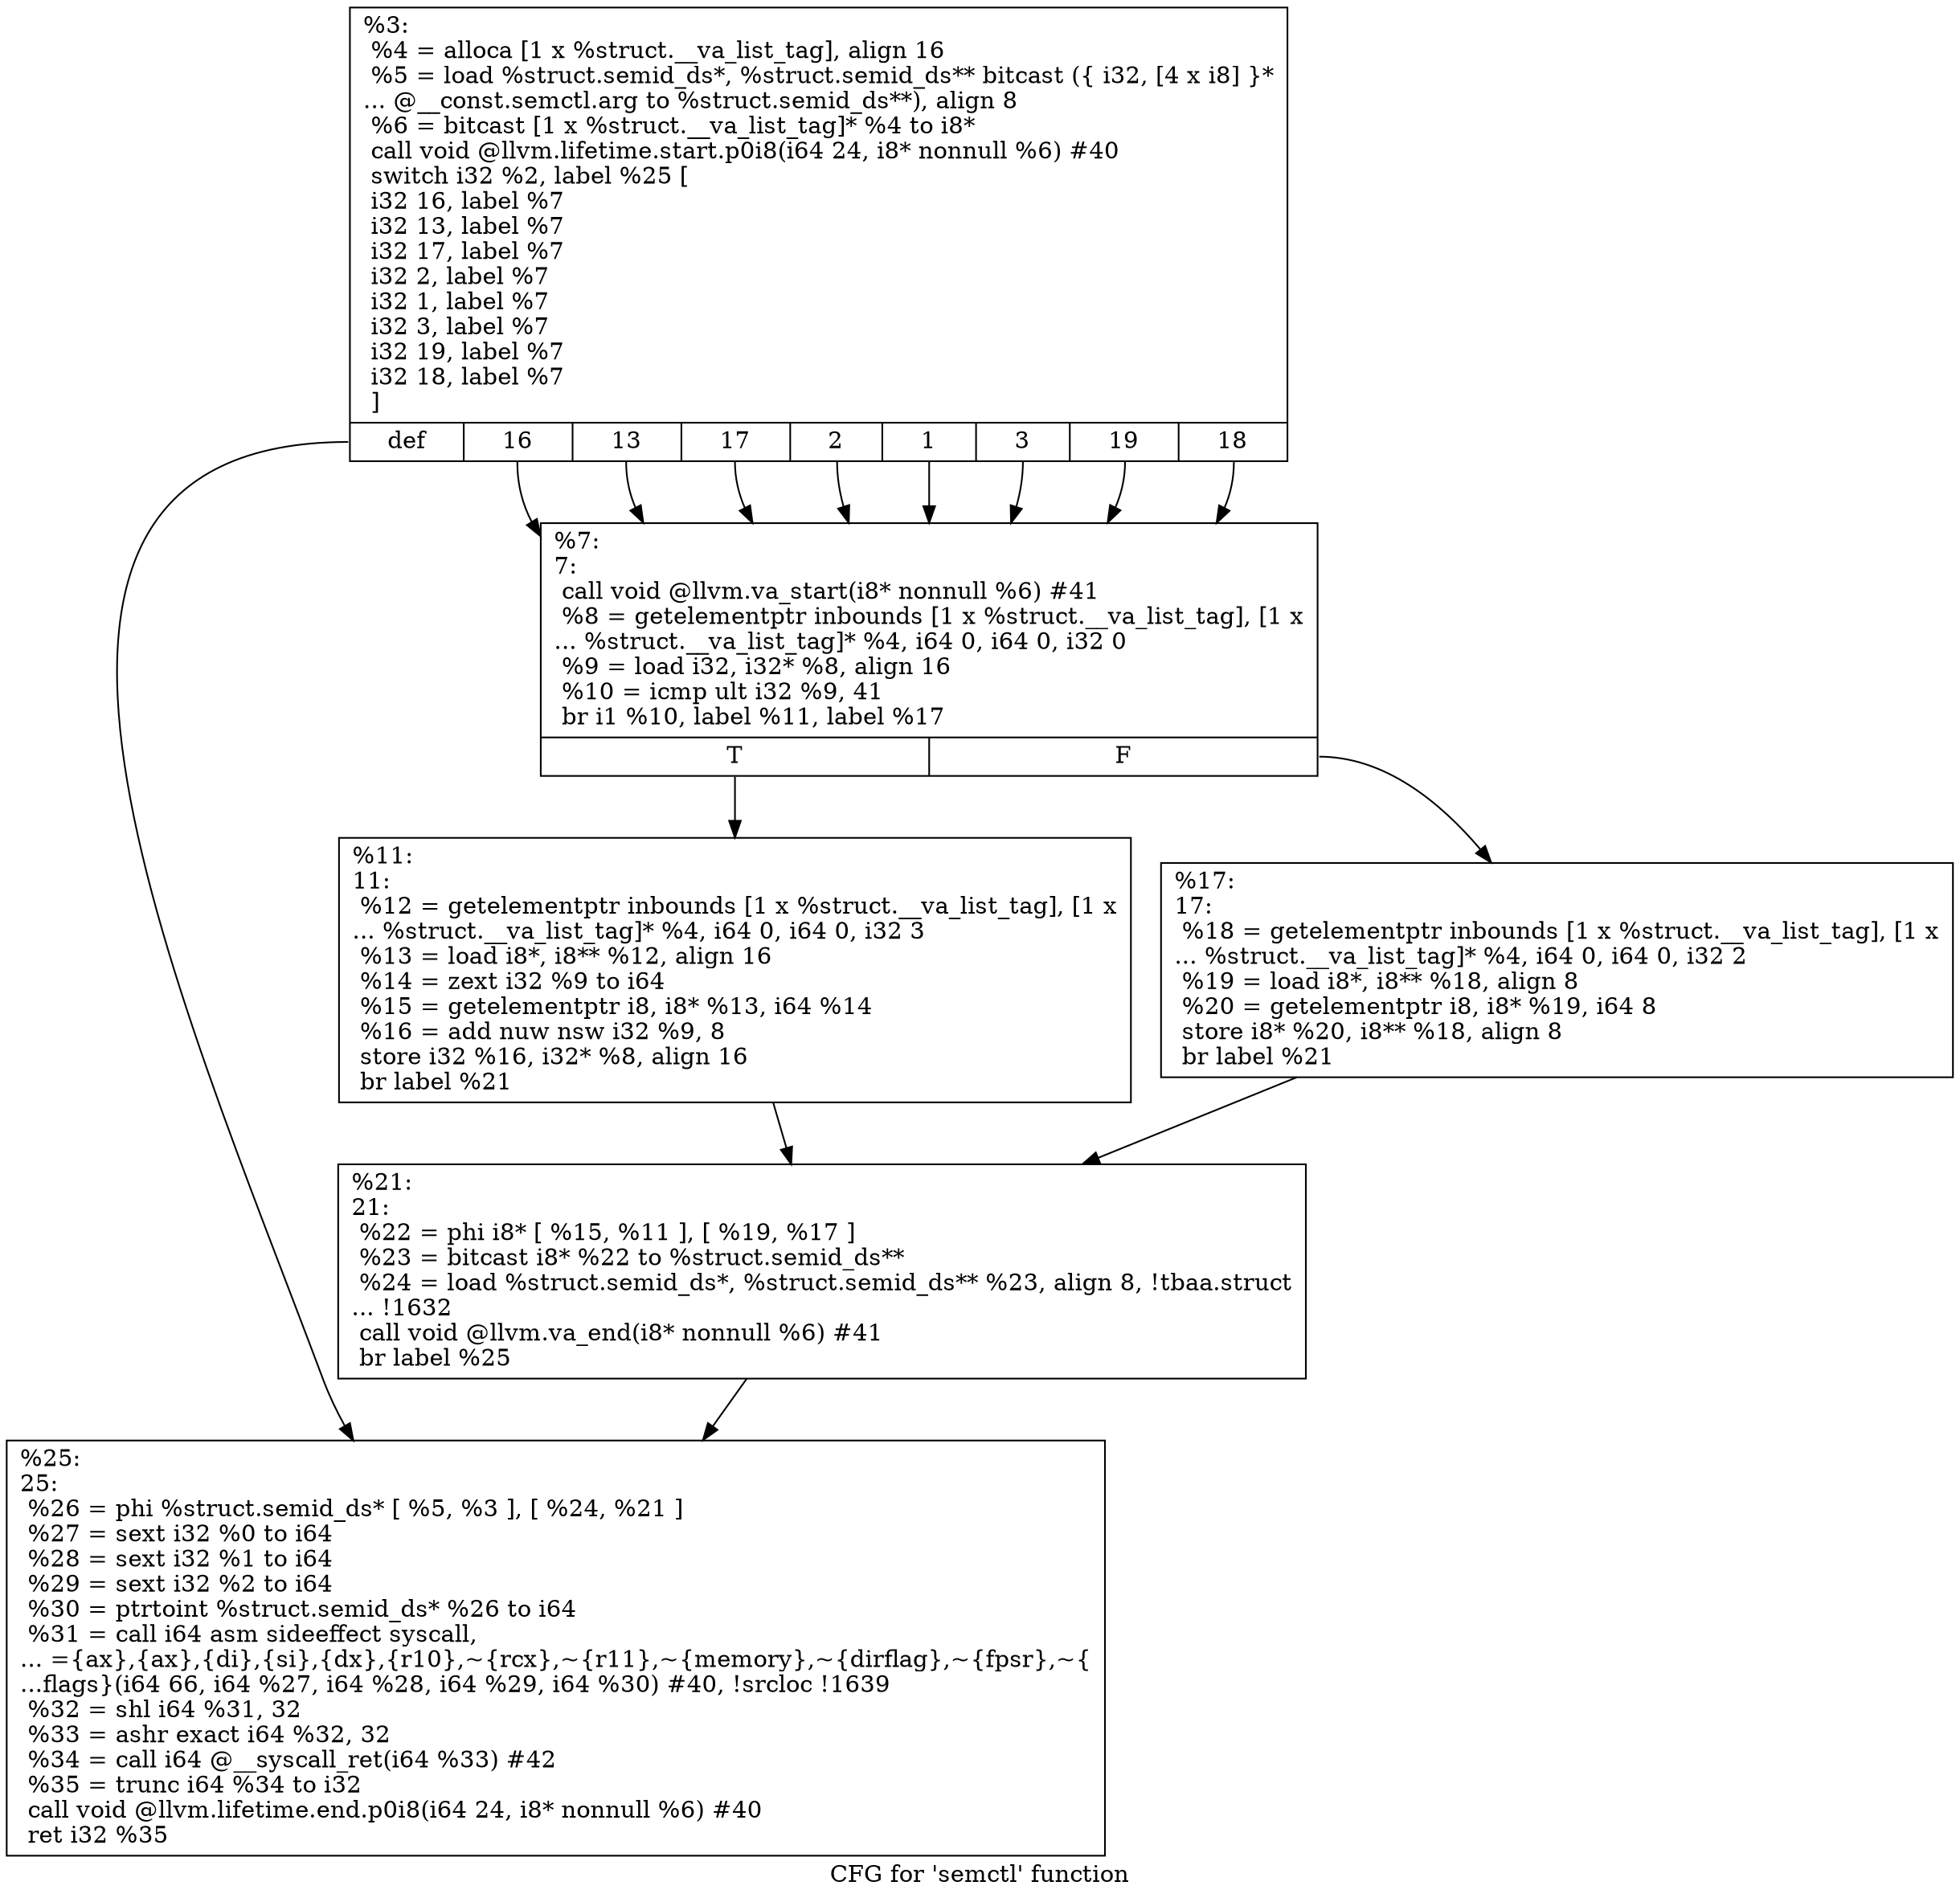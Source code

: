 digraph "CFG for 'semctl' function" {
	label="CFG for 'semctl' function";

	Node0x1fa8fb0 [shape=record,label="{%3:\l  %4 = alloca [1 x %struct.__va_list_tag], align 16\l  %5 = load %struct.semid_ds*, %struct.semid_ds** bitcast (\{ i32, [4 x i8] \}*\l... @__const.semctl.arg to %struct.semid_ds**), align 8\l  %6 = bitcast [1 x %struct.__va_list_tag]* %4 to i8*\l  call void @llvm.lifetime.start.p0i8(i64 24, i8* nonnull %6) #40\l  switch i32 %2, label %25 [\l    i32 16, label %7\l    i32 13, label %7\l    i32 17, label %7\l    i32 2, label %7\l    i32 1, label %7\l    i32 3, label %7\l    i32 19, label %7\l    i32 18, label %7\l  ]\l|{<s0>def|<s1>16|<s2>13|<s3>17|<s4>2|<s5>1|<s6>3|<s7>19|<s8>18}}"];
	Node0x1fa8fb0:s0 -> Node0x1fa9200;
	Node0x1fa8fb0:s1 -> Node0x1fa90c0;
	Node0x1fa8fb0:s2 -> Node0x1fa90c0;
	Node0x1fa8fb0:s3 -> Node0x1fa90c0;
	Node0x1fa8fb0:s4 -> Node0x1fa90c0;
	Node0x1fa8fb0:s5 -> Node0x1fa90c0;
	Node0x1fa8fb0:s6 -> Node0x1fa90c0;
	Node0x1fa8fb0:s7 -> Node0x1fa90c0;
	Node0x1fa8fb0:s8 -> Node0x1fa90c0;
	Node0x1fa90c0 [shape=record,label="{%7:\l7:                                                \l  call void @llvm.va_start(i8* nonnull %6) #41\l  %8 = getelementptr inbounds [1 x %struct.__va_list_tag], [1 x\l... %struct.__va_list_tag]* %4, i64 0, i64 0, i32 0\l  %9 = load i32, i32* %8, align 16\l  %10 = icmp ult i32 %9, 41\l  br i1 %10, label %11, label %17\l|{<s0>T|<s1>F}}"];
	Node0x1fa90c0:s0 -> Node0x1fa9110;
	Node0x1fa90c0:s1 -> Node0x1fa9160;
	Node0x1fa9110 [shape=record,label="{%11:\l11:                                               \l  %12 = getelementptr inbounds [1 x %struct.__va_list_tag], [1 x\l... %struct.__va_list_tag]* %4, i64 0, i64 0, i32 3\l  %13 = load i8*, i8** %12, align 16\l  %14 = zext i32 %9 to i64\l  %15 = getelementptr i8, i8* %13, i64 %14\l  %16 = add nuw nsw i32 %9, 8\l  store i32 %16, i32* %8, align 16\l  br label %21\l}"];
	Node0x1fa9110 -> Node0x1fa91b0;
	Node0x1fa9160 [shape=record,label="{%17:\l17:                                               \l  %18 = getelementptr inbounds [1 x %struct.__va_list_tag], [1 x\l... %struct.__va_list_tag]* %4, i64 0, i64 0, i32 2\l  %19 = load i8*, i8** %18, align 8\l  %20 = getelementptr i8, i8* %19, i64 8\l  store i8* %20, i8** %18, align 8\l  br label %21\l}"];
	Node0x1fa9160 -> Node0x1fa91b0;
	Node0x1fa91b0 [shape=record,label="{%21:\l21:                                               \l  %22 = phi i8* [ %15, %11 ], [ %19, %17 ]\l  %23 = bitcast i8* %22 to %struct.semid_ds**\l  %24 = load %struct.semid_ds*, %struct.semid_ds** %23, align 8, !tbaa.struct\l... !1632\l  call void @llvm.va_end(i8* nonnull %6) #41\l  br label %25\l}"];
	Node0x1fa91b0 -> Node0x1fa9200;
	Node0x1fa9200 [shape=record,label="{%25:\l25:                                               \l  %26 = phi %struct.semid_ds* [ %5, %3 ], [ %24, %21 ]\l  %27 = sext i32 %0 to i64\l  %28 = sext i32 %1 to i64\l  %29 = sext i32 %2 to i64\l  %30 = ptrtoint %struct.semid_ds* %26 to i64\l  %31 = call i64 asm sideeffect syscall,\l... =\{ax\},\{ax\},\{di\},\{si\},\{dx\},\{r10\},~\{rcx\},~\{r11\},~\{memory\},~\{dirflag\},~\{fpsr\},~\{\l...flags\}(i64 66, i64 %27, i64 %28, i64 %29, i64 %30) #40, !srcloc !1639\l  %32 = shl i64 %31, 32\l  %33 = ashr exact i64 %32, 32\l  %34 = call i64 @__syscall_ret(i64 %33) #42\l  %35 = trunc i64 %34 to i32\l  call void @llvm.lifetime.end.p0i8(i64 24, i8* nonnull %6) #40\l  ret i32 %35\l}"];
}
